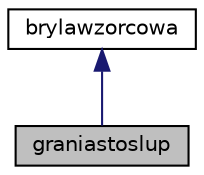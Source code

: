 digraph "graniastoslup"
{
 // LATEX_PDF_SIZE
  edge [fontname="Helvetica",fontsize="10",labelfontname="Helvetica",labelfontsize="10"];
  node [fontname="Helvetica",fontsize="10",shape=record];
  Node1 [label="graniastoslup",height=0.2,width=0.4,color="black", fillcolor="grey75", style="filled", fontcolor="black",tooltip="klasa dziedziczy po klasie brylawzorcowa klasa graniastoslup sluzaca do modelowania rotorow drona"];
  Node2 -> Node1 [dir="back",color="midnightblue",fontsize="10",style="solid",fontname="Helvetica"];
  Node2 [label="brylawzorcowa",height=0.2,width=0.4,color="black", fillcolor="white", style="filled",URL="$classbrylawzorcowa.html",tooltip=" "];
}
